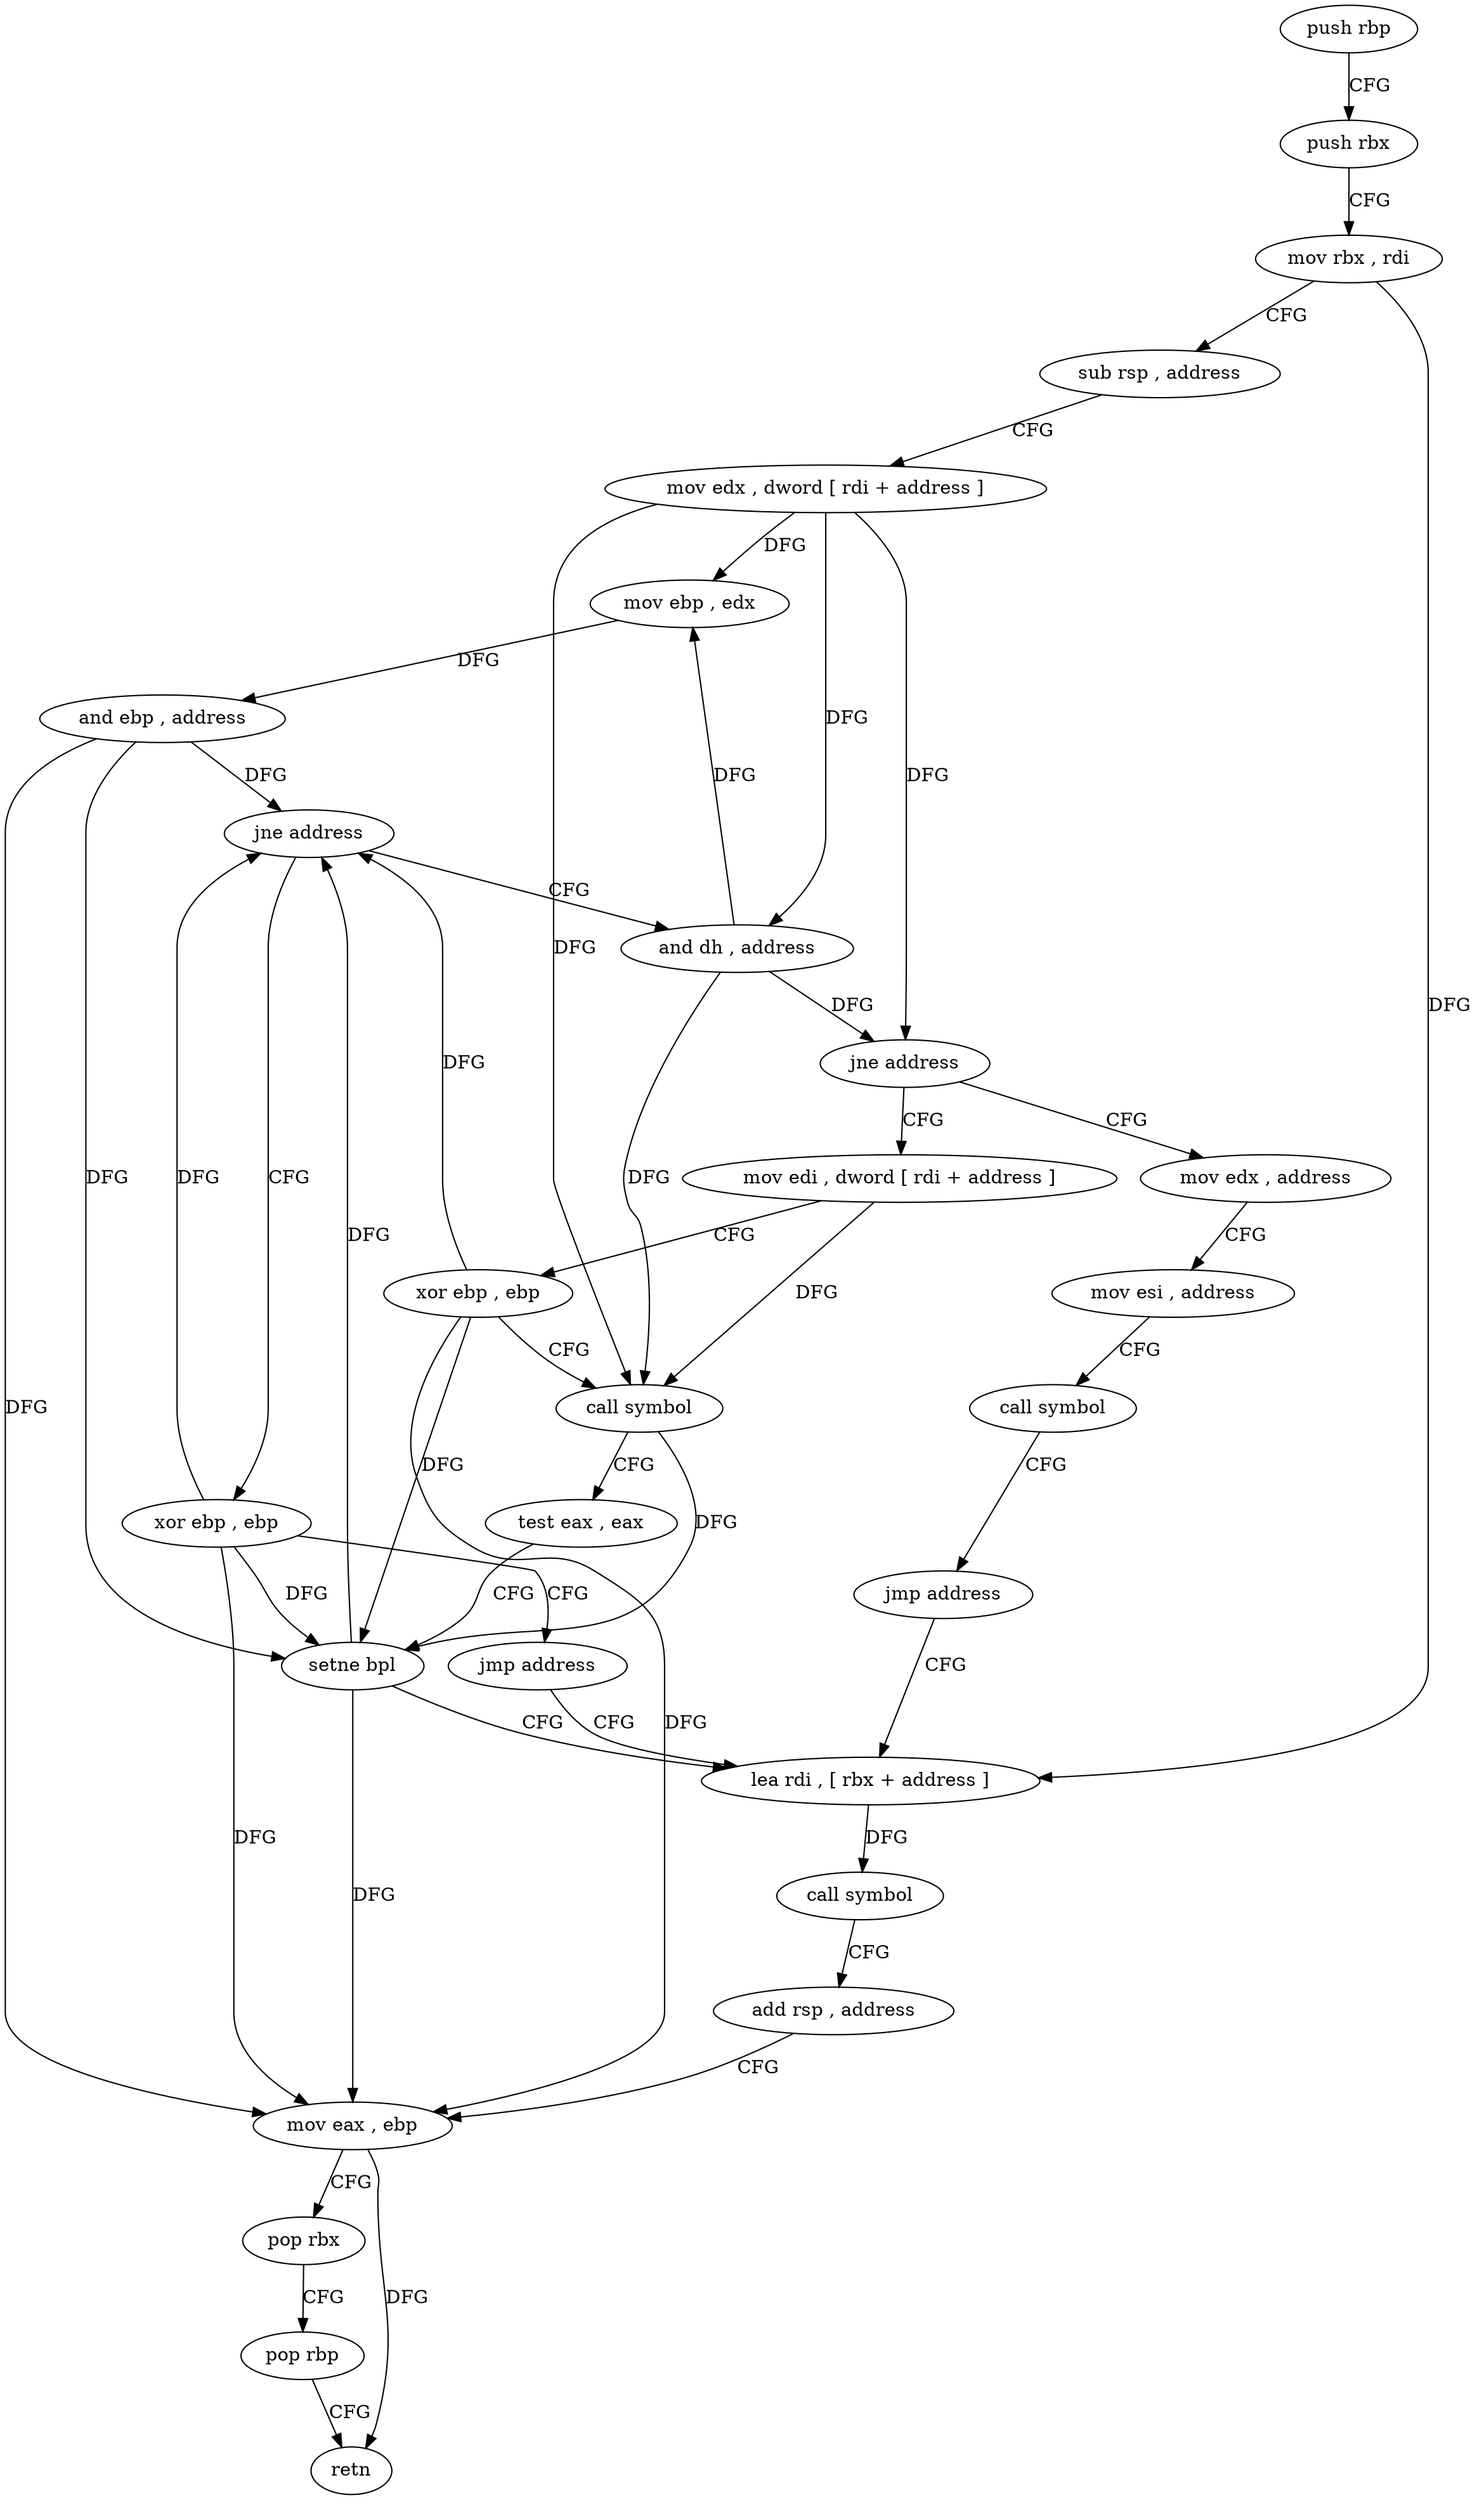 digraph "func" {
"4271840" [label = "push rbp" ]
"4271841" [label = "push rbx" ]
"4271842" [label = "mov rbx , rdi" ]
"4271845" [label = "sub rsp , address" ]
"4271849" [label = "mov edx , dword [ rdi + address ]" ]
"4271852" [label = "mov ebp , edx" ]
"4271854" [label = "and ebp , address" ]
"4271857" [label = "jne address" ]
"4271928" [label = "xor ebp , ebp" ]
"4271859" [label = "and dh , address" ]
"4271930" [label = "jmp address" ]
"4271880" [label = "lea rdi , [ rbx + address ]" ]
"4271862" [label = "jne address" ]
"4271904" [label = "mov edx , address" ]
"4271864" [label = "mov edi , dword [ rdi + address ]" ]
"4271884" [label = "call symbol" ]
"4271889" [label = "add rsp , address" ]
"4271893" [label = "mov eax , ebp" ]
"4271895" [label = "pop rbx" ]
"4271896" [label = "pop rbp" ]
"4271897" [label = "retn" ]
"4271909" [label = "mov esi , address" ]
"4271914" [label = "call symbol" ]
"4271919" [label = "jmp address" ]
"4271867" [label = "xor ebp , ebp" ]
"4271869" [label = "call symbol" ]
"4271874" [label = "test eax , eax" ]
"4271876" [label = "setne bpl" ]
"4271840" -> "4271841" [ label = "CFG" ]
"4271841" -> "4271842" [ label = "CFG" ]
"4271842" -> "4271845" [ label = "CFG" ]
"4271842" -> "4271880" [ label = "DFG" ]
"4271845" -> "4271849" [ label = "CFG" ]
"4271849" -> "4271852" [ label = "DFG" ]
"4271849" -> "4271859" [ label = "DFG" ]
"4271849" -> "4271862" [ label = "DFG" ]
"4271849" -> "4271869" [ label = "DFG" ]
"4271852" -> "4271854" [ label = "DFG" ]
"4271854" -> "4271857" [ label = "DFG" ]
"4271854" -> "4271893" [ label = "DFG" ]
"4271854" -> "4271876" [ label = "DFG" ]
"4271857" -> "4271928" [ label = "CFG" ]
"4271857" -> "4271859" [ label = "CFG" ]
"4271928" -> "4271930" [ label = "CFG" ]
"4271928" -> "4271857" [ label = "DFG" ]
"4271928" -> "4271893" [ label = "DFG" ]
"4271928" -> "4271876" [ label = "DFG" ]
"4271859" -> "4271862" [ label = "DFG" ]
"4271859" -> "4271852" [ label = "DFG" ]
"4271859" -> "4271869" [ label = "DFG" ]
"4271930" -> "4271880" [ label = "CFG" ]
"4271880" -> "4271884" [ label = "DFG" ]
"4271862" -> "4271904" [ label = "CFG" ]
"4271862" -> "4271864" [ label = "CFG" ]
"4271904" -> "4271909" [ label = "CFG" ]
"4271864" -> "4271867" [ label = "CFG" ]
"4271864" -> "4271869" [ label = "DFG" ]
"4271884" -> "4271889" [ label = "CFG" ]
"4271889" -> "4271893" [ label = "CFG" ]
"4271893" -> "4271895" [ label = "CFG" ]
"4271893" -> "4271897" [ label = "DFG" ]
"4271895" -> "4271896" [ label = "CFG" ]
"4271896" -> "4271897" [ label = "CFG" ]
"4271909" -> "4271914" [ label = "CFG" ]
"4271914" -> "4271919" [ label = "CFG" ]
"4271919" -> "4271880" [ label = "CFG" ]
"4271867" -> "4271869" [ label = "CFG" ]
"4271867" -> "4271857" [ label = "DFG" ]
"4271867" -> "4271893" [ label = "DFG" ]
"4271867" -> "4271876" [ label = "DFG" ]
"4271869" -> "4271874" [ label = "CFG" ]
"4271869" -> "4271876" [ label = "DFG" ]
"4271874" -> "4271876" [ label = "CFG" ]
"4271876" -> "4271880" [ label = "CFG" ]
"4271876" -> "4271857" [ label = "DFG" ]
"4271876" -> "4271893" [ label = "DFG" ]
}
